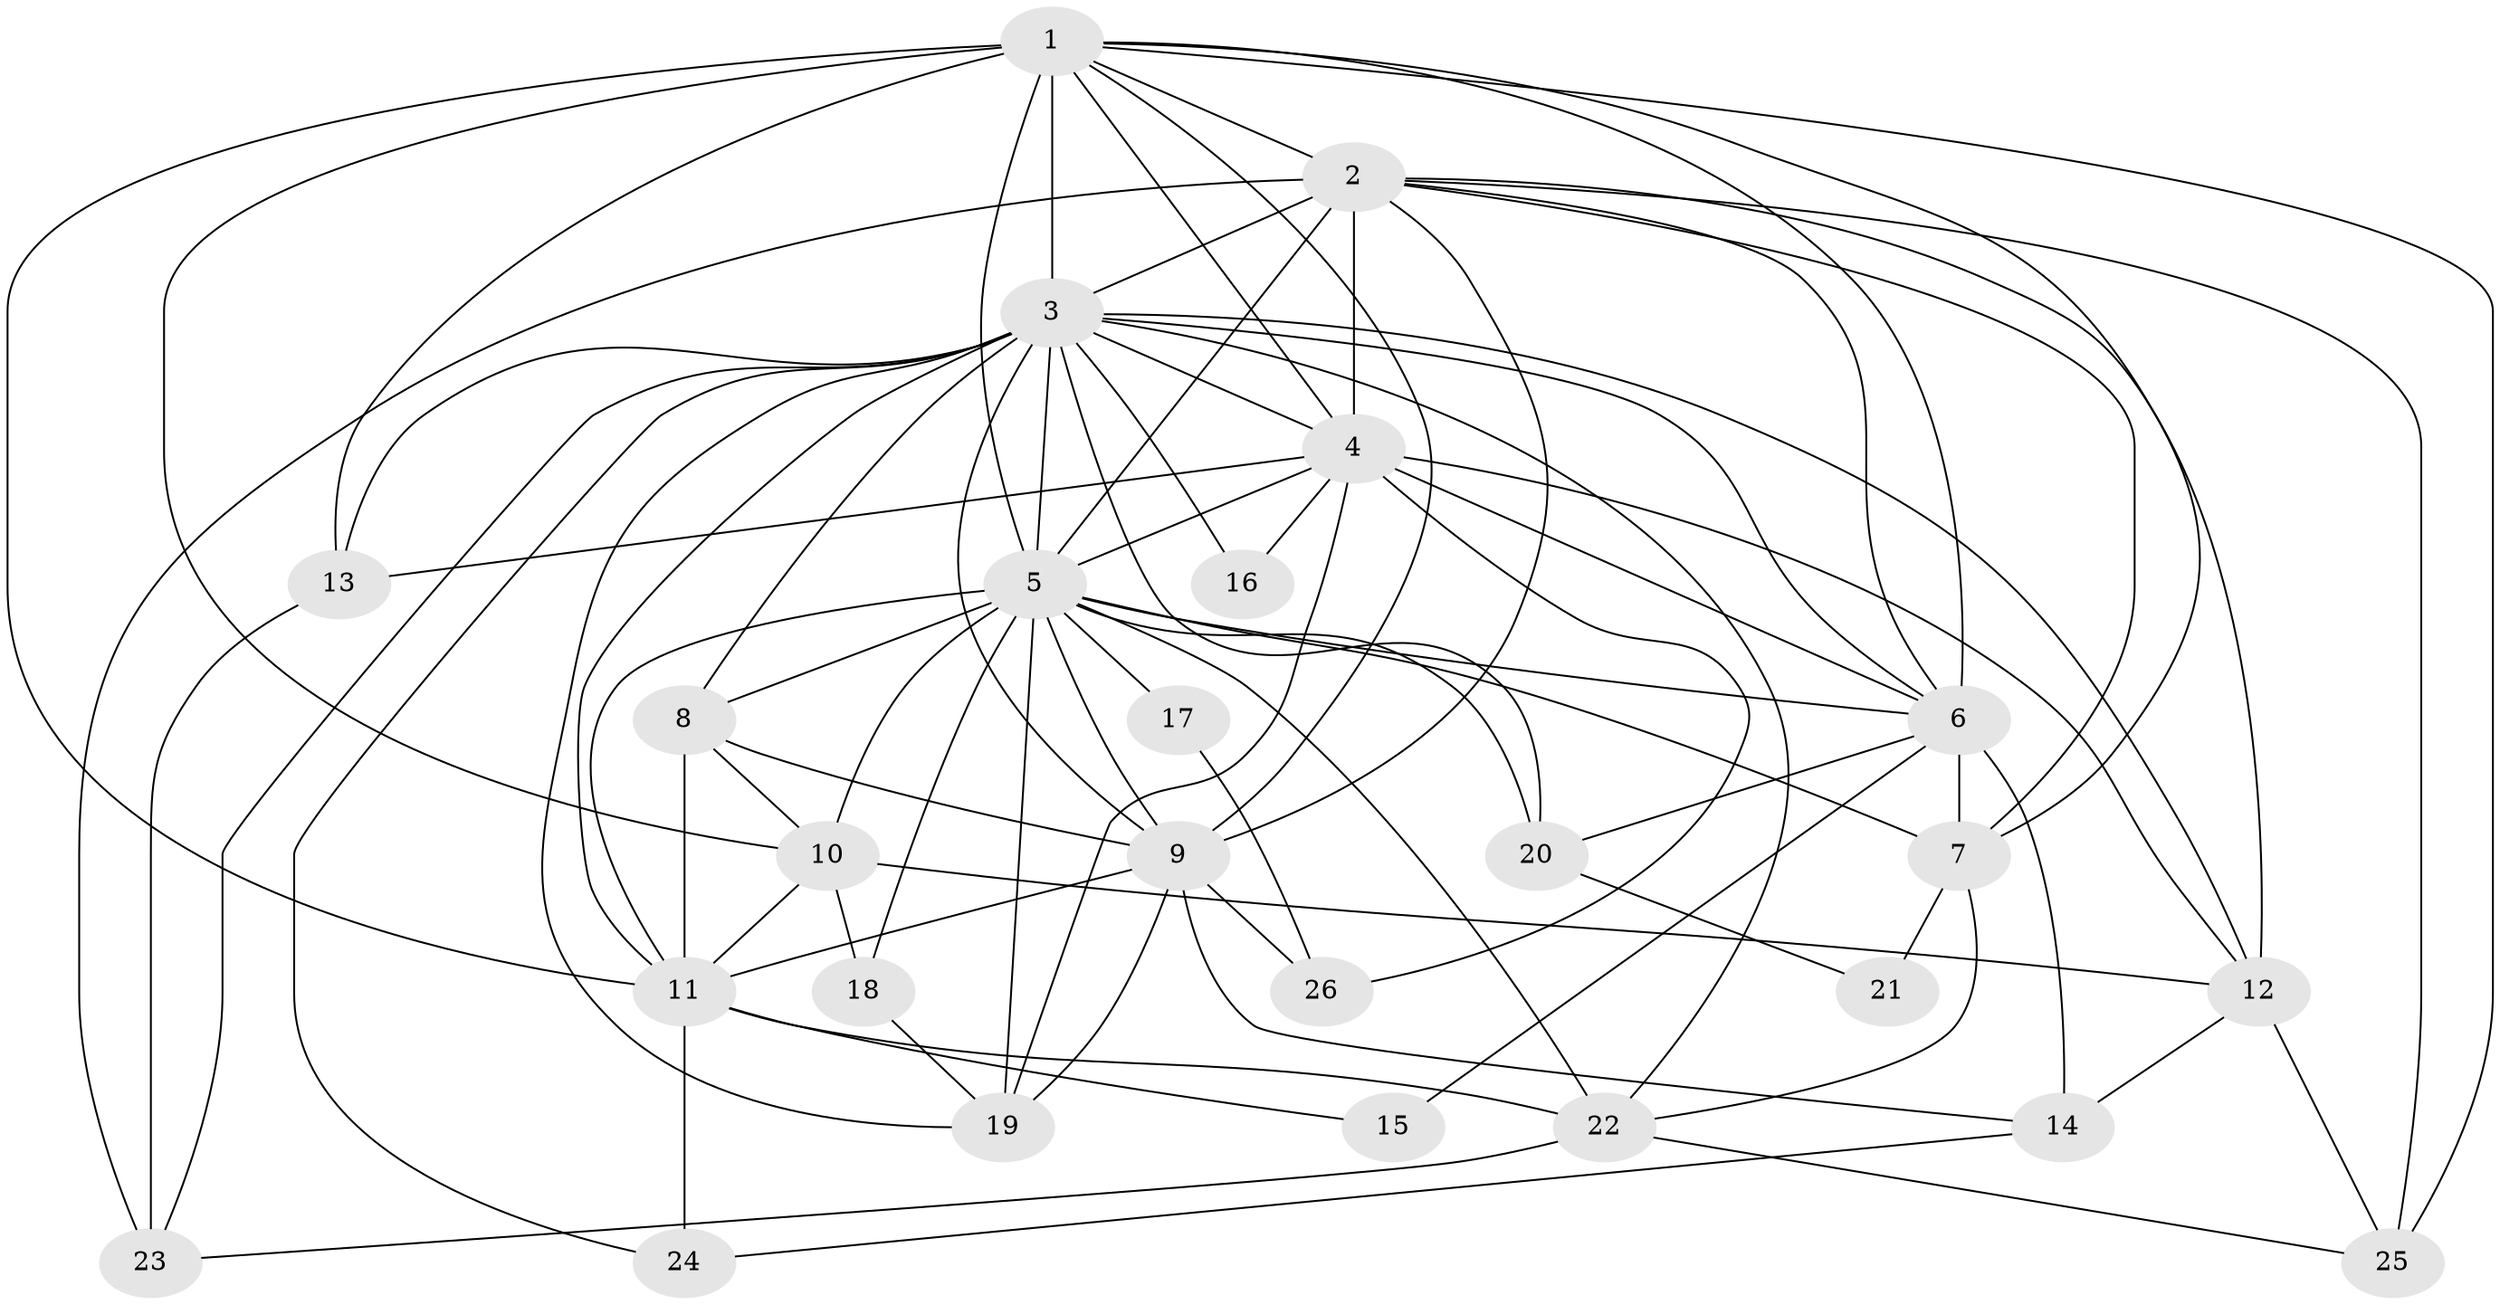 // original degree distribution, {23: 0.012345679012345678, 17: 0.04938271604938271, 21: 0.024691358024691357, 16: 0.012345679012345678, 13: 0.012345679012345678, 20: 0.012345679012345678, 2: 0.49382716049382713, 3: 0.2345679012345679, 7: 0.024691358024691357, 4: 0.1111111111111111, 5: 0.012345679012345678}
// Generated by graph-tools (version 1.1) at 2025/49/03/04/25 22:49:49]
// undirected, 26 vertices, 80 edges
graph export_dot {
  node [color=gray90,style=filled];
  1;
  2;
  3;
  4;
  5;
  6;
  7;
  8;
  9;
  10;
  11;
  12;
  13;
  14;
  15;
  16;
  17;
  18;
  19;
  20;
  21;
  22;
  23;
  24;
  25;
  26;
  1 -- 2 [weight=3.0];
  1 -- 3 [weight=2.0];
  1 -- 4 [weight=1.0];
  1 -- 5 [weight=4.0];
  1 -- 6 [weight=2.0];
  1 -- 7 [weight=1.0];
  1 -- 9 [weight=2.0];
  1 -- 10 [weight=2.0];
  1 -- 11 [weight=3.0];
  1 -- 13 [weight=2.0];
  1 -- 25 [weight=1.0];
  2 -- 3 [weight=4.0];
  2 -- 4 [weight=2.0];
  2 -- 5 [weight=8.0];
  2 -- 6 [weight=3.0];
  2 -- 7 [weight=3.0];
  2 -- 9 [weight=1.0];
  2 -- 12 [weight=3.0];
  2 -- 23 [weight=1.0];
  2 -- 25 [weight=1.0];
  3 -- 4 [weight=3.0];
  3 -- 5 [weight=7.0];
  3 -- 6 [weight=2.0];
  3 -- 8 [weight=1.0];
  3 -- 9 [weight=1.0];
  3 -- 11 [weight=1.0];
  3 -- 12 [weight=1.0];
  3 -- 13 [weight=1.0];
  3 -- 16 [weight=1.0];
  3 -- 19 [weight=1.0];
  3 -- 20 [weight=1.0];
  3 -- 22 [weight=1.0];
  3 -- 23 [weight=1.0];
  3 -- 24 [weight=1.0];
  4 -- 5 [weight=3.0];
  4 -- 6 [weight=1.0];
  4 -- 12 [weight=1.0];
  4 -- 13 [weight=1.0];
  4 -- 16 [weight=1.0];
  4 -- 19 [weight=1.0];
  4 -- 26 [weight=1.0];
  5 -- 6 [weight=3.0];
  5 -- 7 [weight=1.0];
  5 -- 8 [weight=3.0];
  5 -- 9 [weight=9.0];
  5 -- 10 [weight=2.0];
  5 -- 11 [weight=1.0];
  5 -- 17 [weight=2.0];
  5 -- 18 [weight=1.0];
  5 -- 19 [weight=1.0];
  5 -- 20 [weight=2.0];
  5 -- 22 [weight=1.0];
  6 -- 7 [weight=1.0];
  6 -- 14 [weight=2.0];
  6 -- 15 [weight=2.0];
  6 -- 20 [weight=1.0];
  7 -- 21 [weight=1.0];
  7 -- 22 [weight=1.0];
  8 -- 9 [weight=1.0];
  8 -- 10 [weight=1.0];
  8 -- 11 [weight=1.0];
  9 -- 11 [weight=1.0];
  9 -- 14 [weight=1.0];
  9 -- 19 [weight=1.0];
  9 -- 26 [weight=1.0];
  10 -- 11 [weight=1.0];
  10 -- 12 [weight=1.0];
  10 -- 18 [weight=2.0];
  11 -- 15 [weight=2.0];
  11 -- 22 [weight=1.0];
  11 -- 24 [weight=2.0];
  12 -- 14 [weight=1.0];
  12 -- 25 [weight=1.0];
  13 -- 23 [weight=2.0];
  14 -- 24 [weight=1.0];
  17 -- 26 [weight=1.0];
  18 -- 19 [weight=1.0];
  20 -- 21 [weight=1.0];
  22 -- 23 [weight=1.0];
  22 -- 25 [weight=1.0];
}

